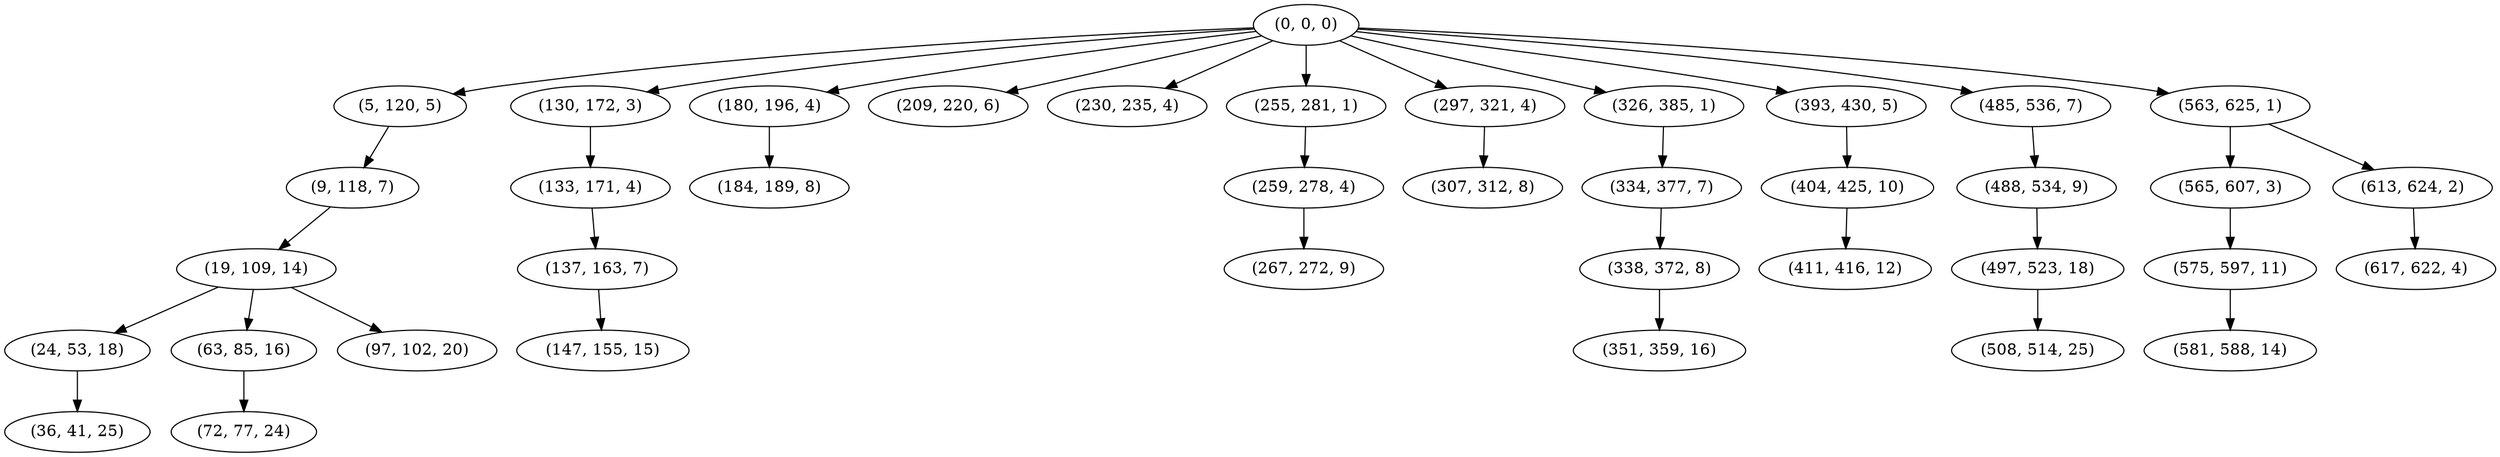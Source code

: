 digraph tree {
    "(0, 0, 0)";
    "(5, 120, 5)";
    "(9, 118, 7)";
    "(19, 109, 14)";
    "(24, 53, 18)";
    "(36, 41, 25)";
    "(63, 85, 16)";
    "(72, 77, 24)";
    "(97, 102, 20)";
    "(130, 172, 3)";
    "(133, 171, 4)";
    "(137, 163, 7)";
    "(147, 155, 15)";
    "(180, 196, 4)";
    "(184, 189, 8)";
    "(209, 220, 6)";
    "(230, 235, 4)";
    "(255, 281, 1)";
    "(259, 278, 4)";
    "(267, 272, 9)";
    "(297, 321, 4)";
    "(307, 312, 8)";
    "(326, 385, 1)";
    "(334, 377, 7)";
    "(338, 372, 8)";
    "(351, 359, 16)";
    "(393, 430, 5)";
    "(404, 425, 10)";
    "(411, 416, 12)";
    "(485, 536, 7)";
    "(488, 534, 9)";
    "(497, 523, 18)";
    "(508, 514, 25)";
    "(563, 625, 1)";
    "(565, 607, 3)";
    "(575, 597, 11)";
    "(581, 588, 14)";
    "(613, 624, 2)";
    "(617, 622, 4)";
    "(0, 0, 0)" -> "(5, 120, 5)";
    "(0, 0, 0)" -> "(130, 172, 3)";
    "(0, 0, 0)" -> "(180, 196, 4)";
    "(0, 0, 0)" -> "(209, 220, 6)";
    "(0, 0, 0)" -> "(230, 235, 4)";
    "(0, 0, 0)" -> "(255, 281, 1)";
    "(0, 0, 0)" -> "(297, 321, 4)";
    "(0, 0, 0)" -> "(326, 385, 1)";
    "(0, 0, 0)" -> "(393, 430, 5)";
    "(0, 0, 0)" -> "(485, 536, 7)";
    "(0, 0, 0)" -> "(563, 625, 1)";
    "(5, 120, 5)" -> "(9, 118, 7)";
    "(9, 118, 7)" -> "(19, 109, 14)";
    "(19, 109, 14)" -> "(24, 53, 18)";
    "(19, 109, 14)" -> "(63, 85, 16)";
    "(19, 109, 14)" -> "(97, 102, 20)";
    "(24, 53, 18)" -> "(36, 41, 25)";
    "(63, 85, 16)" -> "(72, 77, 24)";
    "(130, 172, 3)" -> "(133, 171, 4)";
    "(133, 171, 4)" -> "(137, 163, 7)";
    "(137, 163, 7)" -> "(147, 155, 15)";
    "(180, 196, 4)" -> "(184, 189, 8)";
    "(255, 281, 1)" -> "(259, 278, 4)";
    "(259, 278, 4)" -> "(267, 272, 9)";
    "(297, 321, 4)" -> "(307, 312, 8)";
    "(326, 385, 1)" -> "(334, 377, 7)";
    "(334, 377, 7)" -> "(338, 372, 8)";
    "(338, 372, 8)" -> "(351, 359, 16)";
    "(393, 430, 5)" -> "(404, 425, 10)";
    "(404, 425, 10)" -> "(411, 416, 12)";
    "(485, 536, 7)" -> "(488, 534, 9)";
    "(488, 534, 9)" -> "(497, 523, 18)";
    "(497, 523, 18)" -> "(508, 514, 25)";
    "(563, 625, 1)" -> "(565, 607, 3)";
    "(563, 625, 1)" -> "(613, 624, 2)";
    "(565, 607, 3)" -> "(575, 597, 11)";
    "(575, 597, 11)" -> "(581, 588, 14)";
    "(613, 624, 2)" -> "(617, 622, 4)";
}
